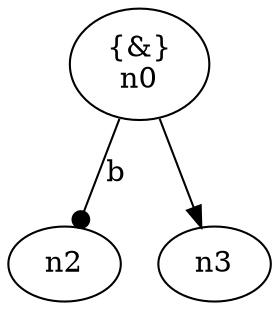 digraph "g" {
	graph [
		fontsize = "14"
		fontname = "Times-Roman"
		fontcolor = "black"
		ordering = "out"
	]
	node [
		fontsize = "14"
		fontname = "Times-Roman"
		fontcolor = "black"
		shape = "ellipse"
		style = "solid"
	]
	edge [
		fontsize = "14"
		fontname = "Times-Roman"
		fontcolor = "black"
		style = "solid"
	]
	"n0" [
		fontsize = "14"
		fontname = "Times-Roman"
		fontcolor = "black"
		label = "{&}\n\N"
		shape = "ellipse"
		style = "solid"
	]
	"n2" [
		fontsize = "14"
		fontname = "Times-Roman"
		fontcolor = "black"
		label = "\N"
		shape = "ellipse"
		style = "solid"
	]
	"n3" [
		fontsize = "14"
		fontname = "Times-Roman"
		fontcolor = "black"
		label = "\N"
		shape = "ellipse"
		style = "solid"
	]
	"n0" -> "n2" [
		fontsize = "14"
		fontname = "Times-Roman"
		fontcolor = "black"
		label = "b"
		style = "solid"
		arrowhead = "dot"
	]
	"n0" -> "n3" [
		fontsize = "14"
		fontname = "Times-Roman"
		fontcolor = "black"
		style = "solid"
		arrowhead = "normal"
	]
}
